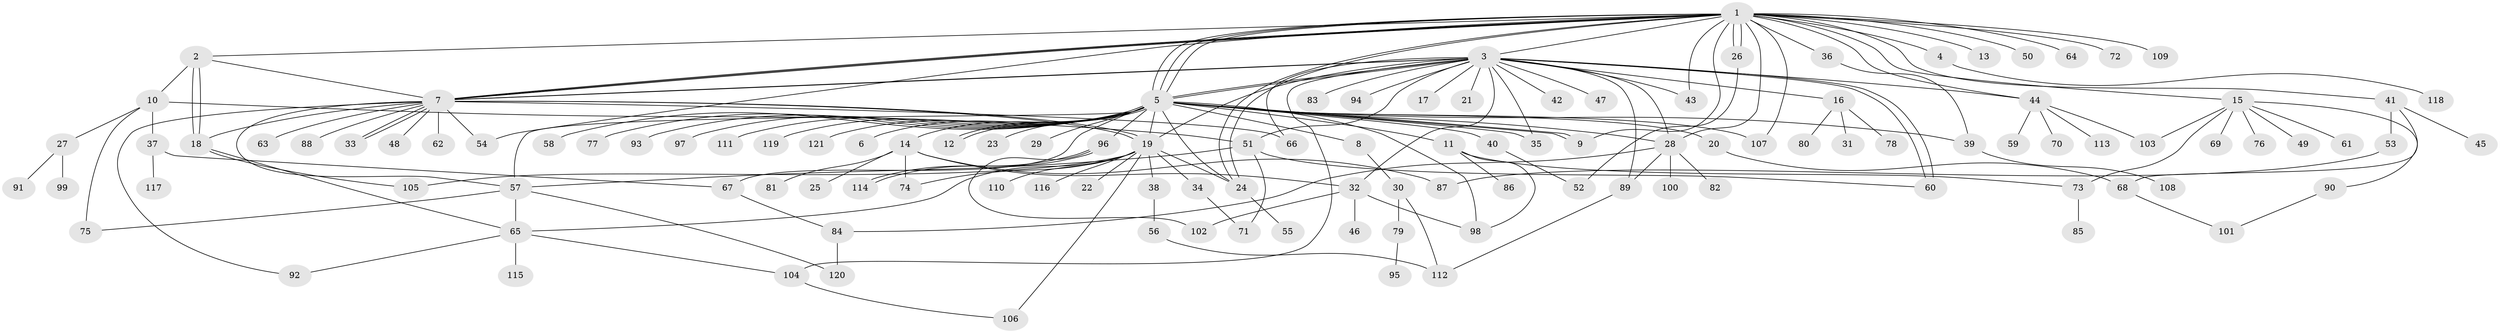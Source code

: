 // Generated by graph-tools (version 1.1) at 2025/47/03/09/25 04:47:22]
// undirected, 121 vertices, 182 edges
graph export_dot {
graph [start="1"]
  node [color=gray90,style=filled];
  1;
  2;
  3;
  4;
  5;
  6;
  7;
  8;
  9;
  10;
  11;
  12;
  13;
  14;
  15;
  16;
  17;
  18;
  19;
  20;
  21;
  22;
  23;
  24;
  25;
  26;
  27;
  28;
  29;
  30;
  31;
  32;
  33;
  34;
  35;
  36;
  37;
  38;
  39;
  40;
  41;
  42;
  43;
  44;
  45;
  46;
  47;
  48;
  49;
  50;
  51;
  52;
  53;
  54;
  55;
  56;
  57;
  58;
  59;
  60;
  61;
  62;
  63;
  64;
  65;
  66;
  67;
  68;
  69;
  70;
  71;
  72;
  73;
  74;
  75;
  76;
  77;
  78;
  79;
  80;
  81;
  82;
  83;
  84;
  85;
  86;
  87;
  88;
  89;
  90;
  91;
  92;
  93;
  94;
  95;
  96;
  97;
  98;
  99;
  100;
  101;
  102;
  103;
  104;
  105;
  106;
  107;
  108;
  109;
  110;
  111;
  112;
  113;
  114;
  115;
  116;
  117;
  118;
  119;
  120;
  121;
  1 -- 2;
  1 -- 3;
  1 -- 4;
  1 -- 5;
  1 -- 5;
  1 -- 5;
  1 -- 7;
  1 -- 7;
  1 -- 7;
  1 -- 9;
  1 -- 13;
  1 -- 15;
  1 -- 24;
  1 -- 24;
  1 -- 26;
  1 -- 26;
  1 -- 28;
  1 -- 36;
  1 -- 41;
  1 -- 43;
  1 -- 44;
  1 -- 50;
  1 -- 54;
  1 -- 64;
  1 -- 72;
  1 -- 107;
  1 -- 109;
  2 -- 7;
  2 -- 10;
  2 -- 18;
  2 -- 18;
  3 -- 5;
  3 -- 5;
  3 -- 7;
  3 -- 7;
  3 -- 16;
  3 -- 17;
  3 -- 19;
  3 -- 21;
  3 -- 28;
  3 -- 32;
  3 -- 35;
  3 -- 42;
  3 -- 43;
  3 -- 44;
  3 -- 47;
  3 -- 51;
  3 -- 60;
  3 -- 60;
  3 -- 66;
  3 -- 83;
  3 -- 89;
  3 -- 94;
  3 -- 104;
  4 -- 118;
  5 -- 6;
  5 -- 8;
  5 -- 9;
  5 -- 9;
  5 -- 11;
  5 -- 12;
  5 -- 12;
  5 -- 14;
  5 -- 19;
  5 -- 20;
  5 -- 23;
  5 -- 24;
  5 -- 28;
  5 -- 29;
  5 -- 35;
  5 -- 39;
  5 -- 40;
  5 -- 57;
  5 -- 58;
  5 -- 67;
  5 -- 77;
  5 -- 93;
  5 -- 96;
  5 -- 97;
  5 -- 98;
  5 -- 107;
  5 -- 111;
  5 -- 119;
  5 -- 121;
  7 -- 18;
  7 -- 19;
  7 -- 19;
  7 -- 33;
  7 -- 33;
  7 -- 48;
  7 -- 54;
  7 -- 57;
  7 -- 62;
  7 -- 63;
  7 -- 66;
  7 -- 88;
  7 -- 92;
  8 -- 30;
  10 -- 27;
  10 -- 37;
  10 -- 51;
  10 -- 75;
  11 -- 73;
  11 -- 86;
  11 -- 98;
  14 -- 25;
  14 -- 32;
  14 -- 74;
  14 -- 81;
  14 -- 87;
  15 -- 49;
  15 -- 61;
  15 -- 69;
  15 -- 73;
  15 -- 76;
  15 -- 90;
  15 -- 103;
  16 -- 31;
  16 -- 78;
  16 -- 80;
  18 -- 65;
  18 -- 105;
  19 -- 22;
  19 -- 24;
  19 -- 34;
  19 -- 38;
  19 -- 65;
  19 -- 74;
  19 -- 105;
  19 -- 106;
  19 -- 110;
  19 -- 116;
  20 -- 68;
  24 -- 55;
  26 -- 52;
  27 -- 91;
  27 -- 99;
  28 -- 82;
  28 -- 84;
  28 -- 89;
  28 -- 100;
  30 -- 79;
  30 -- 112;
  32 -- 46;
  32 -- 98;
  32 -- 102;
  34 -- 71;
  36 -- 39;
  37 -- 67;
  37 -- 117;
  38 -- 56;
  39 -- 108;
  40 -- 52;
  41 -- 45;
  41 -- 53;
  41 -- 68;
  44 -- 59;
  44 -- 70;
  44 -- 103;
  44 -- 113;
  51 -- 57;
  51 -- 60;
  51 -- 71;
  53 -- 87;
  56 -- 112;
  57 -- 65;
  57 -- 75;
  57 -- 120;
  65 -- 92;
  65 -- 104;
  65 -- 115;
  67 -- 84;
  68 -- 101;
  73 -- 85;
  79 -- 95;
  84 -- 120;
  89 -- 112;
  90 -- 101;
  96 -- 102;
  96 -- 114;
  96 -- 114;
  104 -- 106;
}
